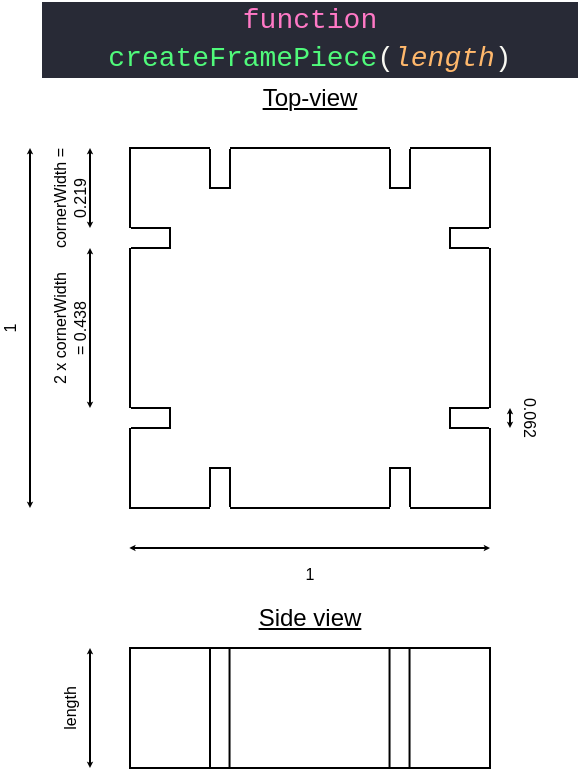 <mxfile version="20.8.1" type="device"><diagram id="Rhd9QgoSL1dBE5cJTM05" name="Page-1"><mxGraphModel dx="1161" dy="647" grid="1" gridSize="10" guides="1" tooltips="1" connect="1" arrows="1" fold="1" page="1" pageScale="1" pageWidth="850" pageHeight="1100" math="0" shadow="0"><root><mxCell id="0"/><mxCell id="1" parent="0"/><mxCell id="6gUo5ryk2gLNA4OhtS8y-1" value="" style="whiteSpace=wrap;html=1;aspect=fixed;fillColor=none;" vertex="1" parent="1"><mxGeometry x="70" y="190" width="180" height="180" as="geometry"/></mxCell><mxCell id="6gUo5ryk2gLNA4OhtS8y-2" value="" style="rounded=0;whiteSpace=wrap;html=1;fillColor=none;" vertex="1" parent="1"><mxGeometry x="110" y="190" width="10" height="20" as="geometry"/></mxCell><mxCell id="6gUo5ryk2gLNA4OhtS8y-3" value="" style="rounded=0;whiteSpace=wrap;html=1;fillColor=none;" vertex="1" parent="1"><mxGeometry x="200" y="190" width="10" height="20" as="geometry"/></mxCell><mxCell id="6gUo5ryk2gLNA4OhtS8y-4" value="" style="rounded=0;whiteSpace=wrap;html=1;fillColor=none;" vertex="1" parent="1"><mxGeometry x="70" y="230" width="20" height="10" as="geometry"/></mxCell><mxCell id="6gUo5ryk2gLNA4OhtS8y-5" value="" style="rounded=0;whiteSpace=wrap;html=1;fillColor=none;" vertex="1" parent="1"><mxGeometry x="70" y="320" width="20" height="10" as="geometry"/></mxCell><mxCell id="6gUo5ryk2gLNA4OhtS8y-6" value="" style="rounded=0;whiteSpace=wrap;html=1;fillColor=none;" vertex="1" parent="1"><mxGeometry x="110" y="350" width="10" height="20" as="geometry"/></mxCell><mxCell id="6gUo5ryk2gLNA4OhtS8y-7" value="" style="rounded=0;whiteSpace=wrap;html=1;fillColor=none;" vertex="1" parent="1"><mxGeometry x="200" y="350" width="10" height="20" as="geometry"/></mxCell><mxCell id="6gUo5ryk2gLNA4OhtS8y-8" value="" style="rounded=0;whiteSpace=wrap;html=1;fillColor=none;" vertex="1" parent="1"><mxGeometry x="230" y="320" width="20" height="10" as="geometry"/></mxCell><mxCell id="6gUo5ryk2gLNA4OhtS8y-9" value="" style="rounded=0;whiteSpace=wrap;html=1;fillColor=none;" vertex="1" parent="1"><mxGeometry x="230" y="230" width="20" height="10" as="geometry"/></mxCell><mxCell id="6gUo5ryk2gLNA4OhtS8y-12" value="" style="endArrow=none;html=1;rounded=0;strokeColor=#FFFFFF;exitX=0;exitY=1;exitDx=0;exitDy=0;" edge="1" parent="1" source="6gUo5ryk2gLNA4OhtS8y-4"><mxGeometry width="50" height="50" relative="1" as="geometry"><mxPoint x="20" y="280" as="sourcePoint"/><mxPoint x="70" y="230" as="targetPoint"/></mxGeometry></mxCell><mxCell id="6gUo5ryk2gLNA4OhtS8y-13" value="" style="endArrow=none;html=1;rounded=0;strokeColor=#FFFFFF;exitX=0;exitY=1;exitDx=0;exitDy=0;" edge="1" parent="1"><mxGeometry x="1" y="20" width="50" height="50" relative="1" as="geometry"><mxPoint x="70" y="330" as="sourcePoint"/><mxPoint x="70" y="320" as="targetPoint"/><mxPoint as="offset"/></mxGeometry></mxCell><mxCell id="6gUo5ryk2gLNA4OhtS8y-14" value="" style="endArrow=none;html=1;rounded=0;strokeColor=#FFFFFF;exitX=0;exitY=1;exitDx=0;exitDy=0;" edge="1" parent="1"><mxGeometry width="50" height="50" relative="1" as="geometry"><mxPoint x="250" y="240" as="sourcePoint"/><mxPoint x="250" y="230" as="targetPoint"/></mxGeometry></mxCell><mxCell id="6gUo5ryk2gLNA4OhtS8y-15" value="" style="endArrow=none;html=1;rounded=0;strokeColor=#FFFFFF;" edge="1" parent="1"><mxGeometry width="50" height="50" relative="1" as="geometry"><mxPoint x="250" y="330" as="sourcePoint"/><mxPoint x="250" y="320" as="targetPoint"/></mxGeometry></mxCell><mxCell id="6gUo5ryk2gLNA4OhtS8y-16" value="" style="endArrow=none;html=1;rounded=0;strokeColor=#FFFFFF;exitX=1;exitY=1;exitDx=0;exitDy=0;" edge="1" parent="1" source="6gUo5ryk2gLNA4OhtS8y-6"><mxGeometry width="50" height="50" relative="1" as="geometry"><mxPoint x="109.95" y="380" as="sourcePoint"/><mxPoint x="110" y="370" as="targetPoint"/></mxGeometry></mxCell><mxCell id="6gUo5ryk2gLNA4OhtS8y-17" value="" style="endArrow=none;html=1;rounded=0;strokeColor=#FFFFFF;exitX=1;exitY=1;exitDx=0;exitDy=0;" edge="1" parent="1"><mxGeometry width="50" height="50" relative="1" as="geometry"><mxPoint x="210" y="370" as="sourcePoint"/><mxPoint x="200" y="370" as="targetPoint"/></mxGeometry></mxCell><mxCell id="6gUo5ryk2gLNA4OhtS8y-19" value="" style="endArrow=none;html=1;rounded=0;strokeColor=#FFFFFF;exitX=1;exitY=1;exitDx=0;exitDy=0;" edge="1" parent="1"><mxGeometry width="50" height="50" relative="1" as="geometry"><mxPoint x="210" y="190.0" as="sourcePoint"/><mxPoint x="200" y="190.0" as="targetPoint"/></mxGeometry></mxCell><mxCell id="6gUo5ryk2gLNA4OhtS8y-20" value="" style="endArrow=none;html=1;rounded=0;strokeColor=#FFFFFF;exitX=1;exitY=1;exitDx=0;exitDy=0;" edge="1" parent="1"><mxGeometry width="50" height="50" relative="1" as="geometry"><mxPoint x="120.0" y="190" as="sourcePoint"/><mxPoint x="110.0" y="190" as="targetPoint"/></mxGeometry></mxCell><mxCell id="6gUo5ryk2gLNA4OhtS8y-22" value="" style="endArrow=classic;startArrow=classic;html=1;rounded=0;strokeColor=#000000;endSize=0;startSize=0;jumpSize=6;" edge="1" parent="1"><mxGeometry width="50" height="50" relative="1" as="geometry"><mxPoint x="50" y="230" as="sourcePoint"/><mxPoint x="50" y="190" as="targetPoint"/></mxGeometry></mxCell><mxCell id="6gUo5ryk2gLNA4OhtS8y-23" value="" style="endArrow=classic;startArrow=classic;html=1;rounded=0;strokeColor=#000000;endSize=0;startSize=0;jumpSize=6;" edge="1" parent="1"><mxGeometry width="50" height="50" relative="1" as="geometry"><mxPoint x="50" y="320" as="sourcePoint"/><mxPoint x="50" y="240" as="targetPoint"/></mxGeometry></mxCell><mxCell id="6gUo5ryk2gLNA4OhtS8y-24" value="" style="endArrow=classic;startArrow=classic;html=1;rounded=0;strokeColor=#000000;endSize=0;startSize=0;jumpSize=6;" edge="1" parent="1"><mxGeometry width="50" height="50" relative="1" as="geometry"><mxPoint x="260" y="330" as="sourcePoint"/><mxPoint x="260" y="320" as="targetPoint"/></mxGeometry></mxCell><mxCell id="6gUo5ryk2gLNA4OhtS8y-26" value="" style="endArrow=classic;startArrow=classic;html=1;rounded=0;strokeColor=#000000;endSize=0;startSize=0;jumpSize=6;" edge="1" parent="1"><mxGeometry width="50" height="50" relative="1" as="geometry"><mxPoint x="20" y="370" as="sourcePoint"/><mxPoint x="20" y="190" as="targetPoint"/></mxGeometry></mxCell><mxCell id="6gUo5ryk2gLNA4OhtS8y-28" value="&lt;font style=&quot;font-size: 8px;&quot;&gt;cornerWidth = 0.219&lt;/font&gt;" style="text;html=1;strokeColor=none;fillColor=none;align=center;verticalAlign=middle;whiteSpace=wrap;rounded=0;rotation=-90;fontSize=5;" vertex="1" parent="1"><mxGeometry x="10" y="210" width="60" height="10" as="geometry"/></mxCell><mxCell id="6gUo5ryk2gLNA4OhtS8y-29" value="&lt;font style=&quot;font-size: 8px;&quot;&gt;2 x cornerWidth = 0.438&lt;/font&gt;" style="text;html=1;strokeColor=none;fillColor=none;align=center;verticalAlign=middle;whiteSpace=wrap;rounded=0;rotation=-90;fontSize=5;" vertex="1" parent="1"><mxGeometry x="10" y="275" width="60" height="10" as="geometry"/></mxCell><mxCell id="6gUo5ryk2gLNA4OhtS8y-30" value="&lt;font style=&quot;font-size: 8px;&quot;&gt;0.062&lt;/font&gt;" style="text;html=1;strokeColor=none;fillColor=none;align=center;verticalAlign=middle;whiteSpace=wrap;rounded=0;rotation=90;fontSize=5;" vertex="1" parent="1"><mxGeometry x="240" y="320" width="60" height="10" as="geometry"/></mxCell><mxCell id="6gUo5ryk2gLNA4OhtS8y-31" value="&lt;font style=&quot;font-size: 8px;&quot;&gt;1&lt;/font&gt;" style="text;html=1;strokeColor=none;fillColor=none;align=center;verticalAlign=middle;whiteSpace=wrap;rounded=0;fontSize=5;rotation=-90;" vertex="1" parent="1"><mxGeometry x="-20" y="277.5" width="60" height="5" as="geometry"/></mxCell><mxCell id="6gUo5ryk2gLNA4OhtS8y-32" value="" style="endArrow=classic;startArrow=classic;html=1;rounded=0;strokeColor=#000000;endSize=0;startSize=0;jumpSize=6;" edge="1" parent="1"><mxGeometry width="50" height="50" relative="1" as="geometry"><mxPoint x="69.67" y="390" as="sourcePoint"/><mxPoint x="250" y="390" as="targetPoint"/></mxGeometry></mxCell><mxCell id="6gUo5ryk2gLNA4OhtS8y-33" value="&lt;font style=&quot;font-size: 8px;&quot;&gt;1&lt;/font&gt;" style="text;html=1;strokeColor=none;fillColor=none;align=center;verticalAlign=middle;whiteSpace=wrap;rounded=0;fontSize=5;rotation=0;" vertex="1" parent="1"><mxGeometry x="130" y="400" width="60" height="5" as="geometry"/></mxCell><mxCell id="6gUo5ryk2gLNA4OhtS8y-34" value="&lt;div style=&quot;color: rgb(248, 248, 242); background-color: rgb(40, 42, 54); font-family: Consolas, &amp;quot;Courier New&amp;quot;, monospace; font-size: 14px; line-height: 19px;&quot;&gt;&lt;div style=&quot;line-height: 19px;&quot;&gt;&lt;span style=&quot;color: #ff79c6;&quot;&gt;function&lt;/span&gt; &lt;span style=&quot;color: #50fa7b;&quot;&gt;createFramePiece&lt;/span&gt;(&lt;span style=&quot;color: #ffb86c;font-style: italic;&quot;&gt;length&lt;/span&gt;)&lt;/div&gt;&lt;/div&gt;" style="text;html=1;strokeColor=none;fillColor=none;align=center;verticalAlign=middle;whiteSpace=wrap;rounded=0;fontSize=5;" vertex="1" parent="1"><mxGeometry x="25" y="120" width="270" height="30" as="geometry"/></mxCell><mxCell id="6gUo5ryk2gLNA4OhtS8y-35" value="&lt;font style=&quot;font-size: 12px;&quot;&gt;Top-view&lt;/font&gt;" style="text;html=1;strokeColor=none;fillColor=none;align=center;verticalAlign=middle;whiteSpace=wrap;rounded=0;fontSize=5;fontStyle=4" vertex="1" parent="1"><mxGeometry x="130" y="150" width="60" height="30" as="geometry"/></mxCell><mxCell id="6gUo5ryk2gLNA4OhtS8y-36" value="" style="rounded=0;whiteSpace=wrap;html=1;fontSize=8;fillColor=none;" vertex="1" parent="1"><mxGeometry x="70" y="440" width="180" height="60" as="geometry"/></mxCell><mxCell id="6gUo5ryk2gLNA4OhtS8y-37" value="&lt;font style=&quot;font-size: 12px;&quot;&gt;Side view&lt;/font&gt;" style="text;html=1;strokeColor=none;fillColor=none;align=center;verticalAlign=middle;whiteSpace=wrap;rounded=0;fontSize=8;fontStyle=4" vertex="1" parent="1"><mxGeometry x="130" y="410" width="60" height="30" as="geometry"/></mxCell><mxCell id="6gUo5ryk2gLNA4OhtS8y-46" value="" style="endArrow=none;html=1;rounded=0;strokeColor=#000000;strokeWidth=1;fontSize=8;startSize=0;endSize=0;jumpSize=6;" edge="1" parent="1"><mxGeometry width="50" height="50" relative="1" as="geometry"><mxPoint x="110" y="500" as="sourcePoint"/><mxPoint x="110" y="440" as="targetPoint"/></mxGeometry></mxCell><mxCell id="6gUo5ryk2gLNA4OhtS8y-47" value="" style="endArrow=none;html=1;rounded=0;strokeColor=#000000;strokeWidth=1;fontSize=8;startSize=0;endSize=0;jumpSize=6;" edge="1" parent="1"><mxGeometry width="50" height="50" relative="1" as="geometry"><mxPoint x="119.77" y="500" as="sourcePoint"/><mxPoint x="119.77" y="440" as="targetPoint"/></mxGeometry></mxCell><mxCell id="6gUo5ryk2gLNA4OhtS8y-48" value="" style="endArrow=none;html=1;rounded=0;strokeColor=#000000;strokeWidth=1;fontSize=8;startSize=0;endSize=0;jumpSize=6;" edge="1" parent="1"><mxGeometry width="50" height="50" relative="1" as="geometry"><mxPoint x="199.77" y="500" as="sourcePoint"/><mxPoint x="199.77" y="440" as="targetPoint"/></mxGeometry></mxCell><mxCell id="6gUo5ryk2gLNA4OhtS8y-49" value="" style="endArrow=none;html=1;rounded=0;strokeColor=#000000;strokeWidth=1;fontSize=8;startSize=0;endSize=0;jumpSize=6;" edge="1" parent="1"><mxGeometry width="50" height="50" relative="1" as="geometry"><mxPoint x="209.77" y="500" as="sourcePoint"/><mxPoint x="209.77" y="440" as="targetPoint"/></mxGeometry></mxCell><mxCell id="6gUo5ryk2gLNA4OhtS8y-50" value="" style="endArrow=classic;startArrow=classic;html=1;rounded=0;strokeColor=#000000;endSize=0;startSize=0;jumpSize=6;" edge="1" parent="1"><mxGeometry width="50" height="50" relative="1" as="geometry"><mxPoint x="50" y="500" as="sourcePoint"/><mxPoint x="50" y="440" as="targetPoint"/></mxGeometry></mxCell><mxCell id="6gUo5ryk2gLNA4OhtS8y-51" value="&lt;font style=&quot;font-size: 8px;&quot;&gt;length&lt;/font&gt;" style="text;html=1;strokeColor=none;fillColor=none;align=center;verticalAlign=middle;whiteSpace=wrap;rounded=0;rotation=-90;fontSize=5;" vertex="1" parent="1"><mxGeometry x="10" y="465" width="60" height="10" as="geometry"/></mxCell></root></mxGraphModel></diagram></mxfile>